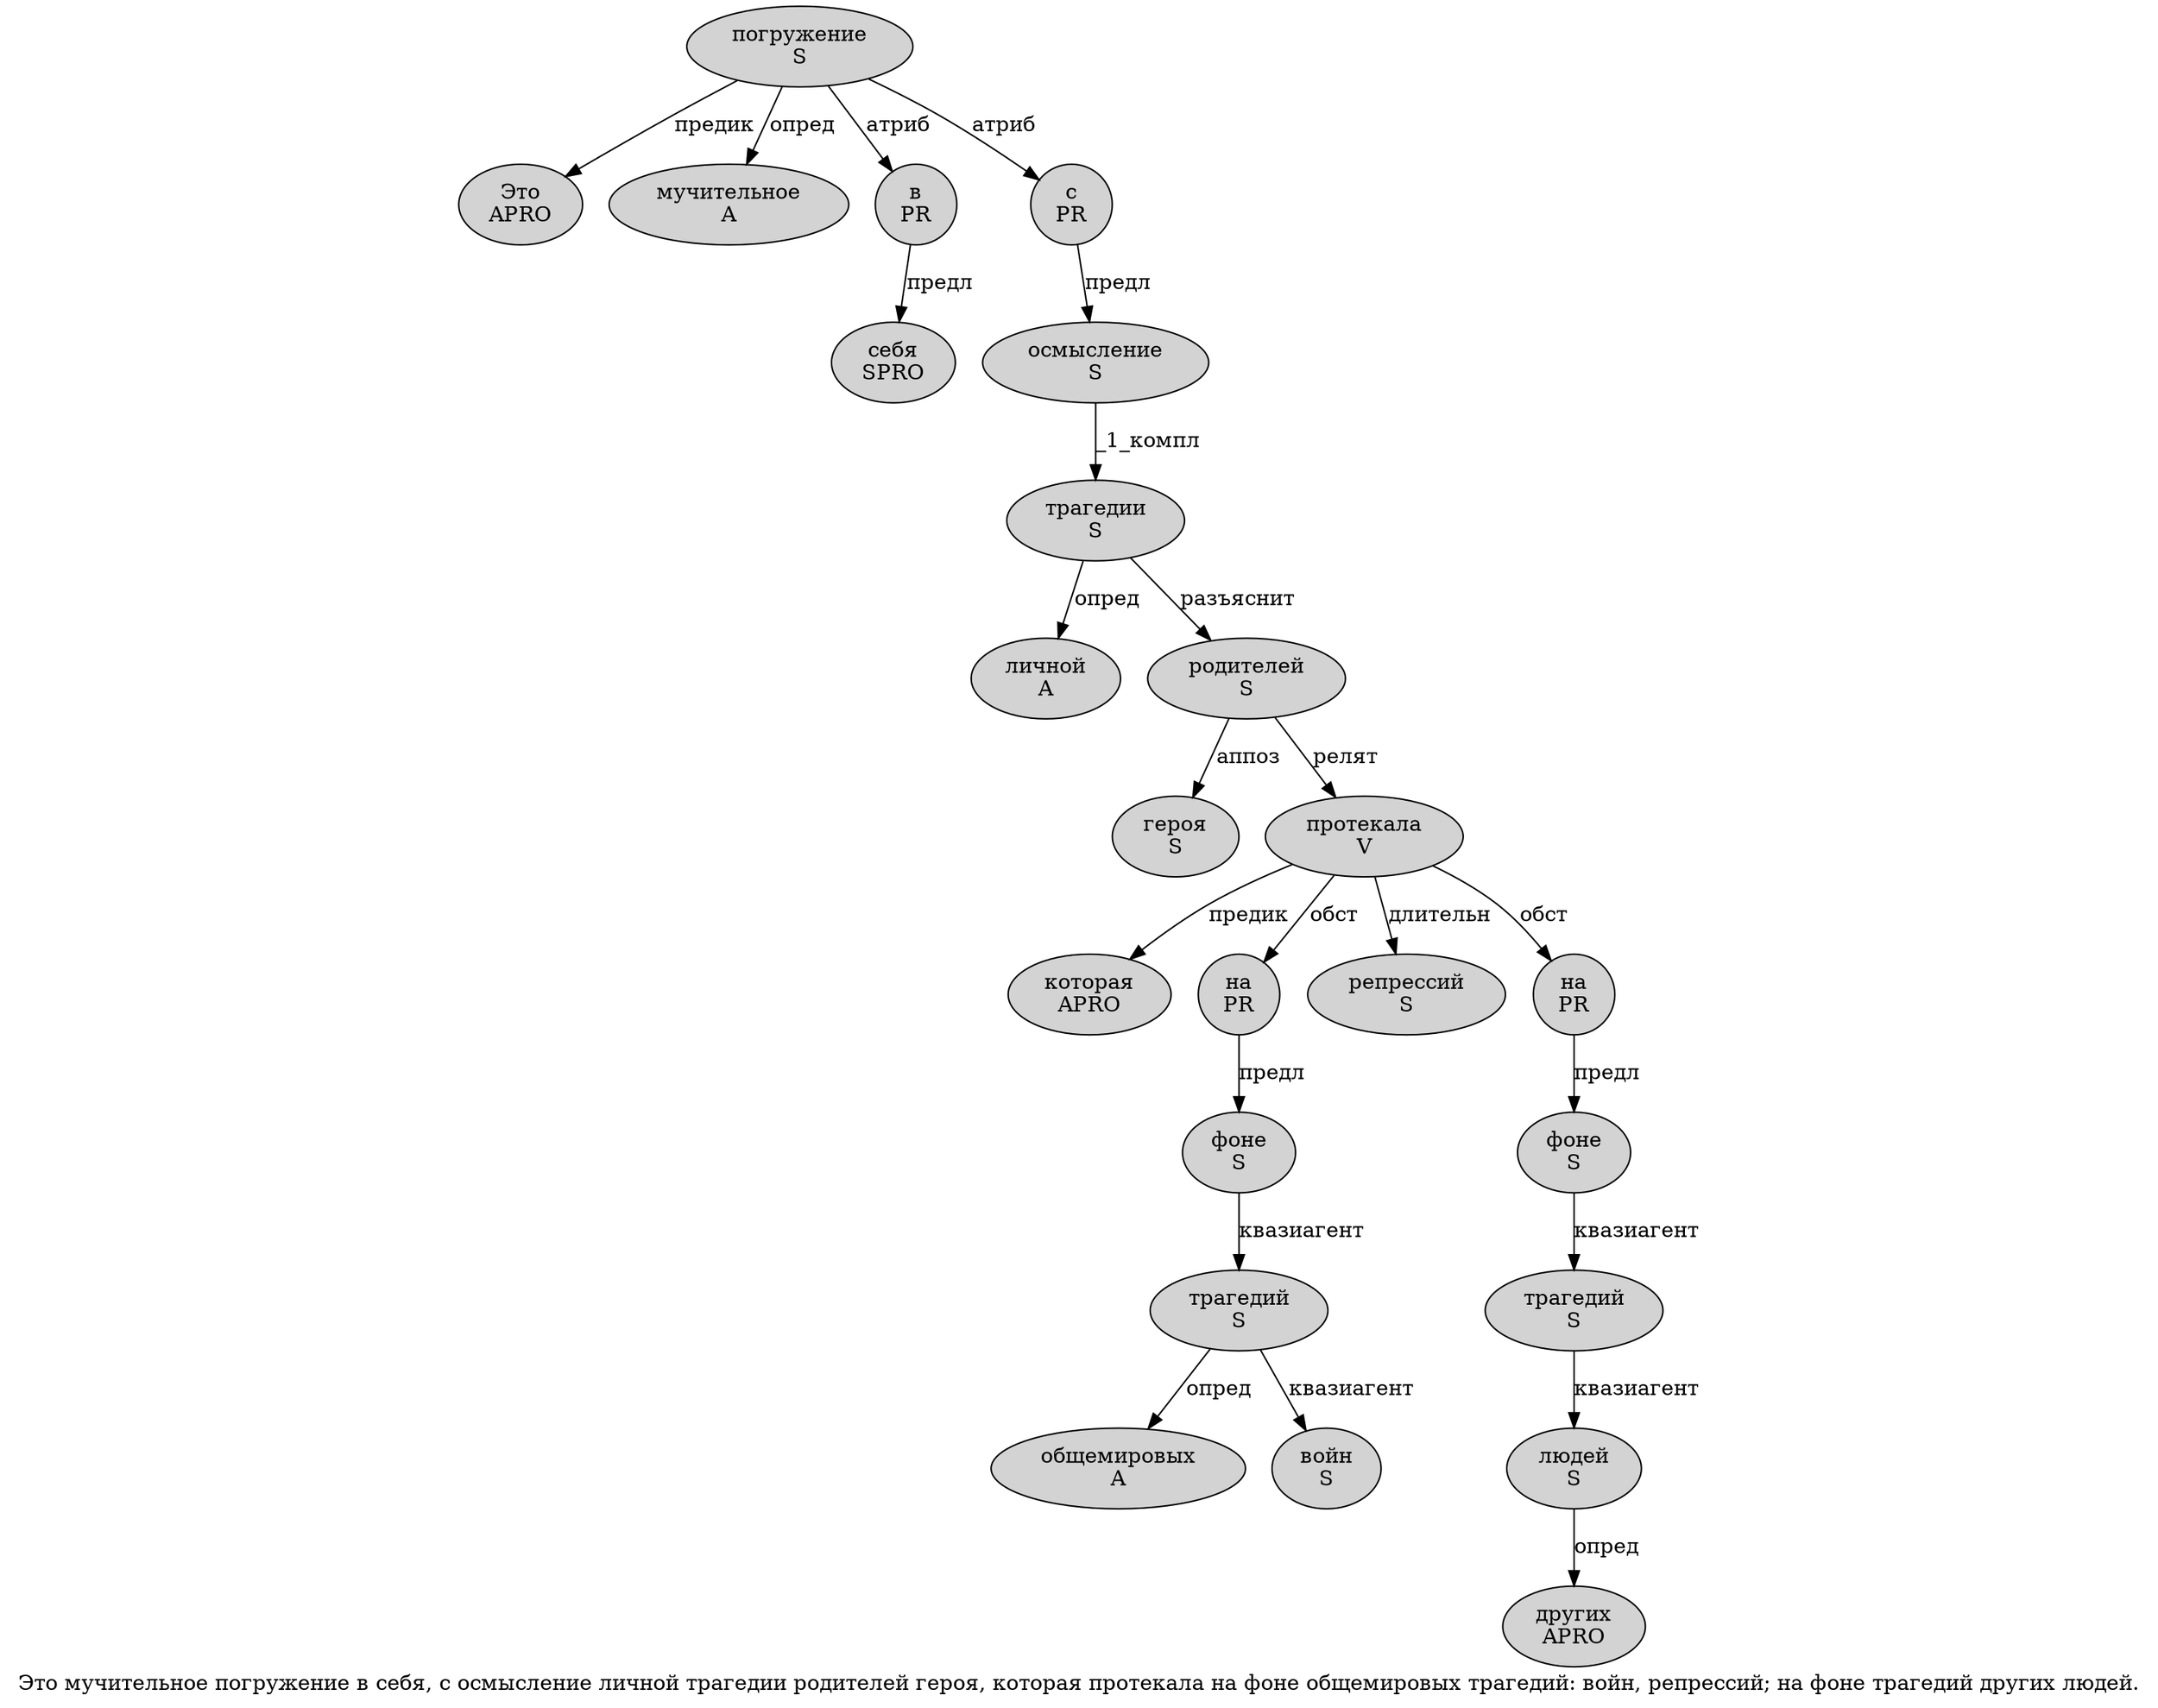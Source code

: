 digraph SENTENCE_1996 {
	graph [label="Это мучительное погружение в себя, с осмысление личной трагедии родителей героя, которая протекала на фоне общемировых трагедий: войн, репрессий; на фоне трагедий других людей."]
	node [style=filled]
		0 [label="Это
APRO" color="" fillcolor=lightgray penwidth=1 shape=ellipse]
		1 [label="мучительное
A" color="" fillcolor=lightgray penwidth=1 shape=ellipse]
		2 [label="погружение
S" color="" fillcolor=lightgray penwidth=1 shape=ellipse]
		3 [label="в
PR" color="" fillcolor=lightgray penwidth=1 shape=ellipse]
		4 [label="себя
SPRO" color="" fillcolor=lightgray penwidth=1 shape=ellipse]
		6 [label="с
PR" color="" fillcolor=lightgray penwidth=1 shape=ellipse]
		7 [label="осмысление
S" color="" fillcolor=lightgray penwidth=1 shape=ellipse]
		8 [label="личной
A" color="" fillcolor=lightgray penwidth=1 shape=ellipse]
		9 [label="трагедии
S" color="" fillcolor=lightgray penwidth=1 shape=ellipse]
		10 [label="родителей
S" color="" fillcolor=lightgray penwidth=1 shape=ellipse]
		11 [label="героя
S" color="" fillcolor=lightgray penwidth=1 shape=ellipse]
		13 [label="которая
APRO" color="" fillcolor=lightgray penwidth=1 shape=ellipse]
		14 [label="протекала
V" color="" fillcolor=lightgray penwidth=1 shape=ellipse]
		15 [label="на
PR" color="" fillcolor=lightgray penwidth=1 shape=ellipse]
		16 [label="фоне
S" color="" fillcolor=lightgray penwidth=1 shape=ellipse]
		17 [label="общемировых
A" color="" fillcolor=lightgray penwidth=1 shape=ellipse]
		18 [label="трагедий
S" color="" fillcolor=lightgray penwidth=1 shape=ellipse]
		20 [label="войн
S" color="" fillcolor=lightgray penwidth=1 shape=ellipse]
		22 [label="репрессий
S" color="" fillcolor=lightgray penwidth=1 shape=ellipse]
		24 [label="на
PR" color="" fillcolor=lightgray penwidth=1 shape=ellipse]
		25 [label="фоне
S" color="" fillcolor=lightgray penwidth=1 shape=ellipse]
		26 [label="трагедий
S" color="" fillcolor=lightgray penwidth=1 shape=ellipse]
		27 [label="других
APRO" color="" fillcolor=lightgray penwidth=1 shape=ellipse]
		28 [label="людей
S" color="" fillcolor=lightgray penwidth=1 shape=ellipse]
			10 -> 11 [label="аппоз"]
			10 -> 14 [label="релят"]
			3 -> 4 [label="предл"]
			18 -> 17 [label="опред"]
			18 -> 20 [label="квазиагент"]
			25 -> 26 [label="квазиагент"]
			15 -> 16 [label="предл"]
			2 -> 0 [label="предик"]
			2 -> 1 [label="опред"]
			2 -> 3 [label="атриб"]
			2 -> 6 [label="атриб"]
			14 -> 13 [label="предик"]
			14 -> 15 [label="обст"]
			14 -> 22 [label="длительн"]
			14 -> 24 [label="обст"]
			24 -> 25 [label="предл"]
			7 -> 9 [label="_1_компл"]
			16 -> 18 [label="квазиагент"]
			26 -> 28 [label="квазиагент"]
			28 -> 27 [label="опред"]
			9 -> 8 [label="опред"]
			9 -> 10 [label="разъяснит"]
			6 -> 7 [label="предл"]
}